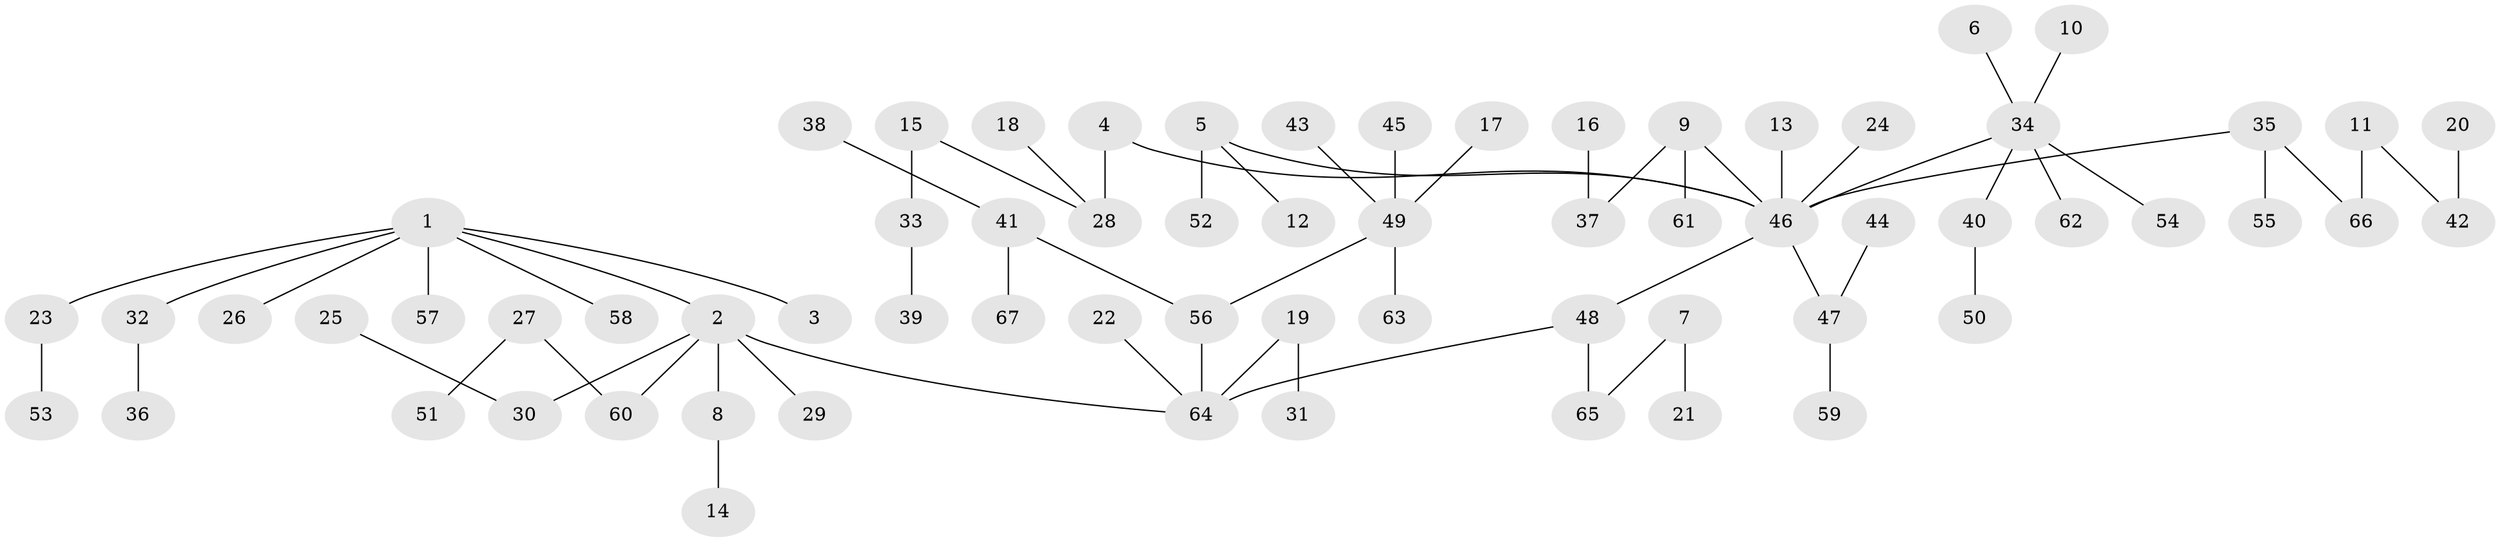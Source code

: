 // original degree distribution, {4: 0.045112781954887216, 5: 0.045112781954887216, 6: 0.015037593984962405, 3: 0.10526315789473684, 2: 0.3233082706766917, 9: 0.007518796992481203, 1: 0.45864661654135336}
// Generated by graph-tools (version 1.1) at 2025/50/03/09/25 03:50:17]
// undirected, 67 vertices, 66 edges
graph export_dot {
graph [start="1"]
  node [color=gray90,style=filled];
  1;
  2;
  3;
  4;
  5;
  6;
  7;
  8;
  9;
  10;
  11;
  12;
  13;
  14;
  15;
  16;
  17;
  18;
  19;
  20;
  21;
  22;
  23;
  24;
  25;
  26;
  27;
  28;
  29;
  30;
  31;
  32;
  33;
  34;
  35;
  36;
  37;
  38;
  39;
  40;
  41;
  42;
  43;
  44;
  45;
  46;
  47;
  48;
  49;
  50;
  51;
  52;
  53;
  54;
  55;
  56;
  57;
  58;
  59;
  60;
  61;
  62;
  63;
  64;
  65;
  66;
  67;
  1 -- 2 [weight=1.0];
  1 -- 3 [weight=1.0];
  1 -- 23 [weight=1.0];
  1 -- 26 [weight=1.0];
  1 -- 32 [weight=1.0];
  1 -- 57 [weight=1.0];
  1 -- 58 [weight=1.0];
  2 -- 8 [weight=1.0];
  2 -- 29 [weight=1.0];
  2 -- 30 [weight=1.0];
  2 -- 60 [weight=1.0];
  2 -- 64 [weight=1.0];
  4 -- 28 [weight=1.0];
  4 -- 46 [weight=1.0];
  5 -- 12 [weight=1.0];
  5 -- 46 [weight=1.0];
  5 -- 52 [weight=1.0];
  6 -- 34 [weight=1.0];
  7 -- 21 [weight=1.0];
  7 -- 65 [weight=1.0];
  8 -- 14 [weight=1.0];
  9 -- 37 [weight=1.0];
  9 -- 46 [weight=1.0];
  9 -- 61 [weight=1.0];
  10 -- 34 [weight=1.0];
  11 -- 42 [weight=1.0];
  11 -- 66 [weight=1.0];
  13 -- 46 [weight=1.0];
  15 -- 28 [weight=1.0];
  15 -- 33 [weight=1.0];
  16 -- 37 [weight=1.0];
  17 -- 49 [weight=1.0];
  18 -- 28 [weight=1.0];
  19 -- 31 [weight=1.0];
  19 -- 64 [weight=1.0];
  20 -- 42 [weight=1.0];
  22 -- 64 [weight=1.0];
  23 -- 53 [weight=1.0];
  24 -- 46 [weight=1.0];
  25 -- 30 [weight=1.0];
  27 -- 51 [weight=1.0];
  27 -- 60 [weight=1.0];
  32 -- 36 [weight=1.0];
  33 -- 39 [weight=1.0];
  34 -- 40 [weight=1.0];
  34 -- 46 [weight=1.0];
  34 -- 54 [weight=1.0];
  34 -- 62 [weight=1.0];
  35 -- 46 [weight=1.0];
  35 -- 55 [weight=1.0];
  35 -- 66 [weight=1.0];
  38 -- 41 [weight=1.0];
  40 -- 50 [weight=1.0];
  41 -- 56 [weight=1.0];
  41 -- 67 [weight=1.0];
  43 -- 49 [weight=1.0];
  44 -- 47 [weight=1.0];
  45 -- 49 [weight=1.0];
  46 -- 47 [weight=1.0];
  46 -- 48 [weight=1.0];
  47 -- 59 [weight=1.0];
  48 -- 64 [weight=1.0];
  48 -- 65 [weight=1.0];
  49 -- 56 [weight=1.0];
  49 -- 63 [weight=1.0];
  56 -- 64 [weight=1.0];
}
